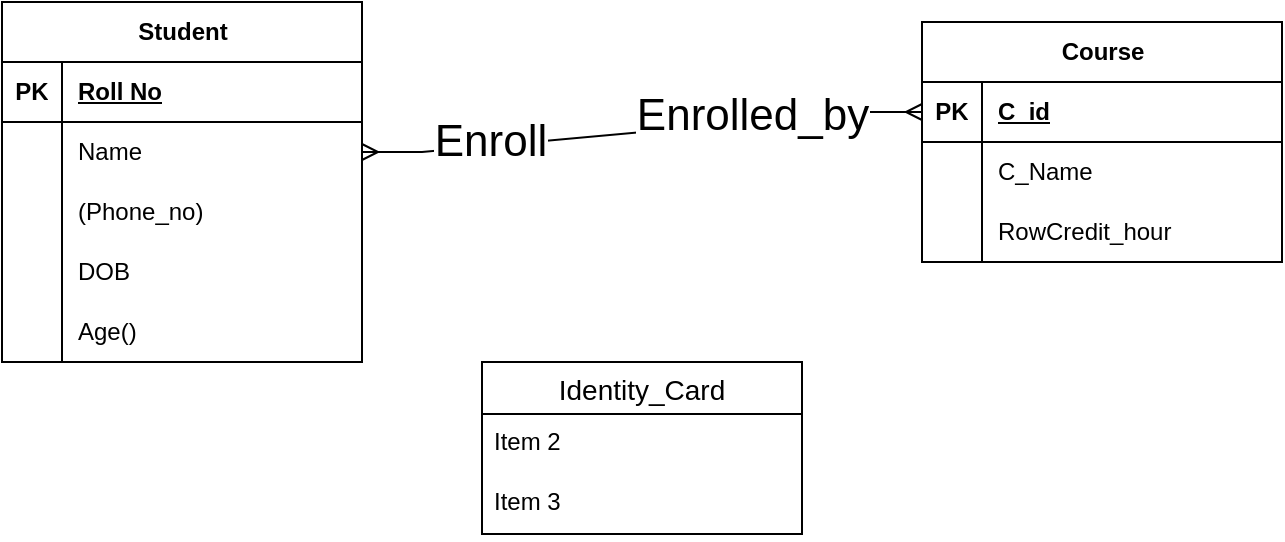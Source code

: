 <mxfile version="23.1.6" type="onedrive">
  <diagram name="Page-1" id="raYUDmagP_F3H96vSwJy">
    <mxGraphModel grid="1" page="1" gridSize="10" guides="1" tooltips="1" connect="1" arrows="1" fold="1" pageScale="1" pageWidth="850" pageHeight="1100" math="0" shadow="0">
      <root>
        <mxCell id="0" />
        <mxCell id="1" parent="0" />
        <mxCell id="ddYwEYKUA8Xq1WwdNkt5-1" value="Student" style="shape=table;startSize=30;container=1;collapsible=1;childLayout=tableLayout;fixedRows=1;rowLines=0;fontStyle=1;align=center;resizeLast=1;html=1;" vertex="1" parent="1">
          <mxGeometry x="140" y="150" width="180" height="180" as="geometry">
            <mxRectangle x="140" y="150" width="90" height="30" as="alternateBounds" />
          </mxGeometry>
        </mxCell>
        <mxCell id="ddYwEYKUA8Xq1WwdNkt5-2" value="" style="shape=tableRow;horizontal=0;startSize=0;swimlaneHead=0;swimlaneBody=0;fillColor=none;collapsible=0;dropTarget=0;points=[[0,0.5],[1,0.5]];portConstraint=eastwest;top=0;left=0;right=0;bottom=1;" vertex="1" parent="ddYwEYKUA8Xq1WwdNkt5-1">
          <mxGeometry y="30" width="180" height="30" as="geometry" />
        </mxCell>
        <mxCell id="ddYwEYKUA8Xq1WwdNkt5-3" value="PK" style="shape=partialRectangle;connectable=0;fillColor=none;top=0;left=0;bottom=0;right=0;fontStyle=1;overflow=hidden;whiteSpace=wrap;html=1;" vertex="1" parent="ddYwEYKUA8Xq1WwdNkt5-2">
          <mxGeometry width="30" height="30" as="geometry">
            <mxRectangle width="30" height="30" as="alternateBounds" />
          </mxGeometry>
        </mxCell>
        <mxCell id="ddYwEYKUA8Xq1WwdNkt5-4" value="Roll No" style="shape=partialRectangle;connectable=0;fillColor=none;top=0;left=0;bottom=0;right=0;align=left;spacingLeft=6;fontStyle=5;overflow=hidden;whiteSpace=wrap;html=1;" vertex="1" parent="ddYwEYKUA8Xq1WwdNkt5-2">
          <mxGeometry x="30" width="150" height="30" as="geometry">
            <mxRectangle width="150" height="30" as="alternateBounds" />
          </mxGeometry>
        </mxCell>
        <mxCell id="ddYwEYKUA8Xq1WwdNkt5-5" value="" style="shape=tableRow;horizontal=0;startSize=0;swimlaneHead=0;swimlaneBody=0;fillColor=none;collapsible=0;dropTarget=0;points=[[0,0.5],[1,0.5]];portConstraint=eastwest;top=0;left=0;right=0;bottom=0;" vertex="1" parent="ddYwEYKUA8Xq1WwdNkt5-1">
          <mxGeometry y="60" width="180" height="30" as="geometry" />
        </mxCell>
        <mxCell id="ddYwEYKUA8Xq1WwdNkt5-6" value="" style="shape=partialRectangle;connectable=0;fillColor=none;top=0;left=0;bottom=0;right=0;editable=1;overflow=hidden;whiteSpace=wrap;html=1;" vertex="1" parent="ddYwEYKUA8Xq1WwdNkt5-5">
          <mxGeometry width="30" height="30" as="geometry">
            <mxRectangle width="30" height="30" as="alternateBounds" />
          </mxGeometry>
        </mxCell>
        <mxCell id="ddYwEYKUA8Xq1WwdNkt5-7" value="Name" style="shape=partialRectangle;connectable=0;fillColor=none;top=0;left=0;bottom=0;right=0;align=left;spacingLeft=6;overflow=hidden;whiteSpace=wrap;html=1;" vertex="1" parent="ddYwEYKUA8Xq1WwdNkt5-5">
          <mxGeometry x="30" width="150" height="30" as="geometry">
            <mxRectangle width="150" height="30" as="alternateBounds" />
          </mxGeometry>
        </mxCell>
        <mxCell id="ddYwEYKUA8Xq1WwdNkt5-8" value="" style="shape=tableRow;horizontal=0;startSize=0;swimlaneHead=0;swimlaneBody=0;fillColor=none;collapsible=0;dropTarget=0;points=[[0,0.5],[1,0.5]];portConstraint=eastwest;top=0;left=0;right=0;bottom=0;" vertex="1" parent="ddYwEYKUA8Xq1WwdNkt5-1">
          <mxGeometry y="90" width="180" height="30" as="geometry" />
        </mxCell>
        <mxCell id="ddYwEYKUA8Xq1WwdNkt5-9" value="" style="shape=partialRectangle;connectable=0;fillColor=none;top=0;left=0;bottom=0;right=0;editable=1;overflow=hidden;whiteSpace=wrap;html=1;" vertex="1" parent="ddYwEYKUA8Xq1WwdNkt5-8">
          <mxGeometry width="30" height="30" as="geometry">
            <mxRectangle width="30" height="30" as="alternateBounds" />
          </mxGeometry>
        </mxCell>
        <mxCell id="ddYwEYKUA8Xq1WwdNkt5-10" value="(Phone_no)" style="shape=partialRectangle;connectable=0;fillColor=none;top=0;left=0;bottom=0;right=0;align=left;spacingLeft=6;overflow=hidden;whiteSpace=wrap;html=1;" vertex="1" parent="ddYwEYKUA8Xq1WwdNkt5-8">
          <mxGeometry x="30" width="150" height="30" as="geometry">
            <mxRectangle width="150" height="30" as="alternateBounds" />
          </mxGeometry>
        </mxCell>
        <mxCell id="ddYwEYKUA8Xq1WwdNkt5-43" value="" style="shape=tableRow;horizontal=0;startSize=0;swimlaneHead=0;swimlaneBody=0;fillColor=none;collapsible=0;dropTarget=0;points=[[0,0.5],[1,0.5]];portConstraint=eastwest;top=0;left=0;right=0;bottom=0;" vertex="1" parent="ddYwEYKUA8Xq1WwdNkt5-1">
          <mxGeometry y="120" width="180" height="30" as="geometry" />
        </mxCell>
        <mxCell id="ddYwEYKUA8Xq1WwdNkt5-44" value="" style="shape=partialRectangle;connectable=0;fillColor=none;top=0;left=0;bottom=0;right=0;editable=1;overflow=hidden;whiteSpace=wrap;html=1;" vertex="1" parent="ddYwEYKUA8Xq1WwdNkt5-43">
          <mxGeometry width="30" height="30" as="geometry">
            <mxRectangle width="30" height="30" as="alternateBounds" />
          </mxGeometry>
        </mxCell>
        <mxCell id="ddYwEYKUA8Xq1WwdNkt5-45" value="DOB" style="shape=partialRectangle;connectable=0;fillColor=none;top=0;left=0;bottom=0;right=0;align=left;spacingLeft=6;overflow=hidden;whiteSpace=wrap;html=1;" vertex="1" parent="ddYwEYKUA8Xq1WwdNkt5-43">
          <mxGeometry x="30" width="150" height="30" as="geometry">
            <mxRectangle width="150" height="30" as="alternateBounds" />
          </mxGeometry>
        </mxCell>
        <mxCell id="ddYwEYKUA8Xq1WwdNkt5-11" value="" style="shape=tableRow;horizontal=0;startSize=0;swimlaneHead=0;swimlaneBody=0;fillColor=none;collapsible=0;dropTarget=0;points=[[0,0.5],[1,0.5]];portConstraint=eastwest;top=0;left=0;right=0;bottom=0;" vertex="1" parent="ddYwEYKUA8Xq1WwdNkt5-1">
          <mxGeometry y="150" width="180" height="30" as="geometry" />
        </mxCell>
        <mxCell id="ddYwEYKUA8Xq1WwdNkt5-12" value="" style="shape=partialRectangle;connectable=0;fillColor=none;top=0;left=0;bottom=0;right=0;editable=1;overflow=hidden;whiteSpace=wrap;html=1;" vertex="1" parent="ddYwEYKUA8Xq1WwdNkt5-11">
          <mxGeometry width="30" height="30" as="geometry">
            <mxRectangle width="30" height="30" as="alternateBounds" />
          </mxGeometry>
        </mxCell>
        <mxCell id="ddYwEYKUA8Xq1WwdNkt5-13" value="Age()" style="shape=partialRectangle;connectable=0;fillColor=none;top=0;left=0;bottom=0;right=0;align=left;spacingLeft=6;overflow=hidden;whiteSpace=wrap;html=1;" vertex="1" parent="ddYwEYKUA8Xq1WwdNkt5-11">
          <mxGeometry x="30" width="150" height="30" as="geometry">
            <mxRectangle width="150" height="30" as="alternateBounds" />
          </mxGeometry>
        </mxCell>
        <mxCell id="ddYwEYKUA8Xq1WwdNkt5-14" value="Course" style="shape=table;startSize=30;container=1;collapsible=1;childLayout=tableLayout;fixedRows=1;rowLines=0;fontStyle=1;align=center;resizeLast=1;html=1;" vertex="1" parent="1">
          <mxGeometry x="600" y="160" width="180" height="120" as="geometry" />
        </mxCell>
        <mxCell id="ddYwEYKUA8Xq1WwdNkt5-15" value="" style="shape=tableRow;horizontal=0;startSize=0;swimlaneHead=0;swimlaneBody=0;fillColor=none;collapsible=0;dropTarget=0;points=[[0,0.5],[1,0.5]];portConstraint=eastwest;top=0;left=0;right=0;bottom=1;" vertex="1" parent="ddYwEYKUA8Xq1WwdNkt5-14">
          <mxGeometry y="30" width="180" height="30" as="geometry" />
        </mxCell>
        <mxCell id="ddYwEYKUA8Xq1WwdNkt5-16" value="PK" style="shape=partialRectangle;connectable=0;fillColor=none;top=0;left=0;bottom=0;right=0;fontStyle=1;overflow=hidden;whiteSpace=wrap;html=1;" vertex="1" parent="ddYwEYKUA8Xq1WwdNkt5-15">
          <mxGeometry width="30" height="30" as="geometry">
            <mxRectangle width="30" height="30" as="alternateBounds" />
          </mxGeometry>
        </mxCell>
        <mxCell id="ddYwEYKUA8Xq1WwdNkt5-17" value="C_id" style="shape=partialRectangle;connectable=0;fillColor=none;top=0;left=0;bottom=0;right=0;align=left;spacingLeft=6;fontStyle=5;overflow=hidden;whiteSpace=wrap;html=1;" vertex="1" parent="ddYwEYKUA8Xq1WwdNkt5-15">
          <mxGeometry x="30" width="150" height="30" as="geometry">
            <mxRectangle width="150" height="30" as="alternateBounds" />
          </mxGeometry>
        </mxCell>
        <mxCell id="ddYwEYKUA8Xq1WwdNkt5-18" value="" style="shape=tableRow;horizontal=0;startSize=0;swimlaneHead=0;swimlaneBody=0;fillColor=none;collapsible=0;dropTarget=0;points=[[0,0.5],[1,0.5]];portConstraint=eastwest;top=0;left=0;right=0;bottom=0;" vertex="1" parent="ddYwEYKUA8Xq1WwdNkt5-14">
          <mxGeometry y="60" width="180" height="30" as="geometry" />
        </mxCell>
        <mxCell id="ddYwEYKUA8Xq1WwdNkt5-19" value="" style="shape=partialRectangle;connectable=0;fillColor=none;top=0;left=0;bottom=0;right=0;editable=1;overflow=hidden;whiteSpace=wrap;html=1;" vertex="1" parent="ddYwEYKUA8Xq1WwdNkt5-18">
          <mxGeometry width="30" height="30" as="geometry">
            <mxRectangle width="30" height="30" as="alternateBounds" />
          </mxGeometry>
        </mxCell>
        <mxCell id="ddYwEYKUA8Xq1WwdNkt5-20" value="C_Name" style="shape=partialRectangle;connectable=0;fillColor=none;top=0;left=0;bottom=0;right=0;align=left;spacingLeft=6;overflow=hidden;whiteSpace=wrap;html=1;" vertex="1" parent="ddYwEYKUA8Xq1WwdNkt5-18">
          <mxGeometry x="30" width="150" height="30" as="geometry">
            <mxRectangle width="150" height="30" as="alternateBounds" />
          </mxGeometry>
        </mxCell>
        <mxCell id="ddYwEYKUA8Xq1WwdNkt5-24" value="" style="shape=tableRow;horizontal=0;startSize=0;swimlaneHead=0;swimlaneBody=0;fillColor=none;collapsible=0;dropTarget=0;points=[[0,0.5],[1,0.5]];portConstraint=eastwest;top=0;left=0;right=0;bottom=0;" vertex="1" parent="ddYwEYKUA8Xq1WwdNkt5-14">
          <mxGeometry y="90" width="180" height="30" as="geometry" />
        </mxCell>
        <mxCell id="ddYwEYKUA8Xq1WwdNkt5-25" value="" style="shape=partialRectangle;connectable=0;fillColor=none;top=0;left=0;bottom=0;right=0;editable=1;overflow=hidden;whiteSpace=wrap;html=1;" vertex="1" parent="ddYwEYKUA8Xq1WwdNkt5-24">
          <mxGeometry width="30" height="30" as="geometry">
            <mxRectangle width="30" height="30" as="alternateBounds" />
          </mxGeometry>
        </mxCell>
        <mxCell id="ddYwEYKUA8Xq1WwdNkt5-26" value="RowCredit_hour" style="shape=partialRectangle;connectable=0;fillColor=none;top=0;left=0;bottom=0;right=0;align=left;spacingLeft=6;overflow=hidden;whiteSpace=wrap;html=1;" vertex="1" parent="ddYwEYKUA8Xq1WwdNkt5-24">
          <mxGeometry x="30" width="150" height="30" as="geometry">
            <mxRectangle width="150" height="30" as="alternateBounds" />
          </mxGeometry>
        </mxCell>
        <mxCell id="ddYwEYKUA8Xq1WwdNkt5-27" value="" style="edgeStyle=entityRelationEdgeStyle;fontSize=12;html=1;endArrow=ERmany;startArrow=ERmany;rounded=0;entryX=0;entryY=0.5;entryDx=0;entryDy=0;" edge="1" parent="1" source="ddYwEYKUA8Xq1WwdNkt5-5" target="ddYwEYKUA8Xq1WwdNkt5-15">
          <mxGeometry width="100" height="100" relative="1" as="geometry">
            <mxPoint x="370" y="350" as="sourcePoint" />
            <mxPoint x="470" y="250" as="targetPoint" />
          </mxGeometry>
        </mxCell>
        <mxCell id="ddYwEYKUA8Xq1WwdNkt5-28" value="&lt;font style=&quot;font-size: 22px;&quot;&gt;Enroll&lt;/font&gt;" style="edgeLabel;html=1;align=center;verticalAlign=middle;resizable=0;points=[];" connectable="0" vertex="1" parent="ddYwEYKUA8Xq1WwdNkt5-27">
          <mxGeometry x="-0.04" y="-1" relative="1" as="geometry">
            <mxPoint x="-71" y="3" as="offset" />
          </mxGeometry>
        </mxCell>
        <mxCell id="ddYwEYKUA8Xq1WwdNkt5-29" value="&lt;font style=&quot;font-size: 22px;&quot;&gt;Enrolled_by&lt;/font&gt;" style="edgeLabel;html=1;align=center;verticalAlign=middle;resizable=0;points=[];" connectable="0" vertex="1" parent="ddYwEYKUA8Xq1WwdNkt5-27">
          <mxGeometry x="0.622" relative="1" as="geometry">
            <mxPoint x="-32" as="offset" />
          </mxGeometry>
        </mxCell>
        <mxCell id="ddYwEYKUA8Xq1WwdNkt5-46" value="Identity_Card" style="swimlane;fontStyle=0;childLayout=stackLayout;horizontal=1;startSize=26;horizontalStack=0;resizeParent=1;resizeParentMax=0;resizeLast=0;collapsible=1;marginBottom=0;align=center;fontSize=14;" vertex="1" parent="1">
          <mxGeometry x="380" y="330" width="160" height="86" as="geometry" />
        </mxCell>
        <mxCell id="ddYwEYKUA8Xq1WwdNkt5-48" value="Item 2" style="text;strokeColor=none;fillColor=none;spacingLeft=4;spacingRight=4;overflow=hidden;rotatable=0;points=[[0,0.5],[1,0.5]];portConstraint=eastwest;fontSize=12;whiteSpace=wrap;html=1;" vertex="1" parent="ddYwEYKUA8Xq1WwdNkt5-46">
          <mxGeometry y="26" width="160" height="30" as="geometry" />
        </mxCell>
        <mxCell id="ddYwEYKUA8Xq1WwdNkt5-49" value="Item 3" style="text;strokeColor=none;fillColor=none;spacingLeft=4;spacingRight=4;overflow=hidden;rotatable=0;points=[[0,0.5],[1,0.5]];portConstraint=eastwest;fontSize=12;whiteSpace=wrap;html=1;" vertex="1" parent="ddYwEYKUA8Xq1WwdNkt5-46">
          <mxGeometry y="56" width="160" height="30" as="geometry" />
        </mxCell>
      </root>
    </mxGraphModel>
  </diagram>
</mxfile>

